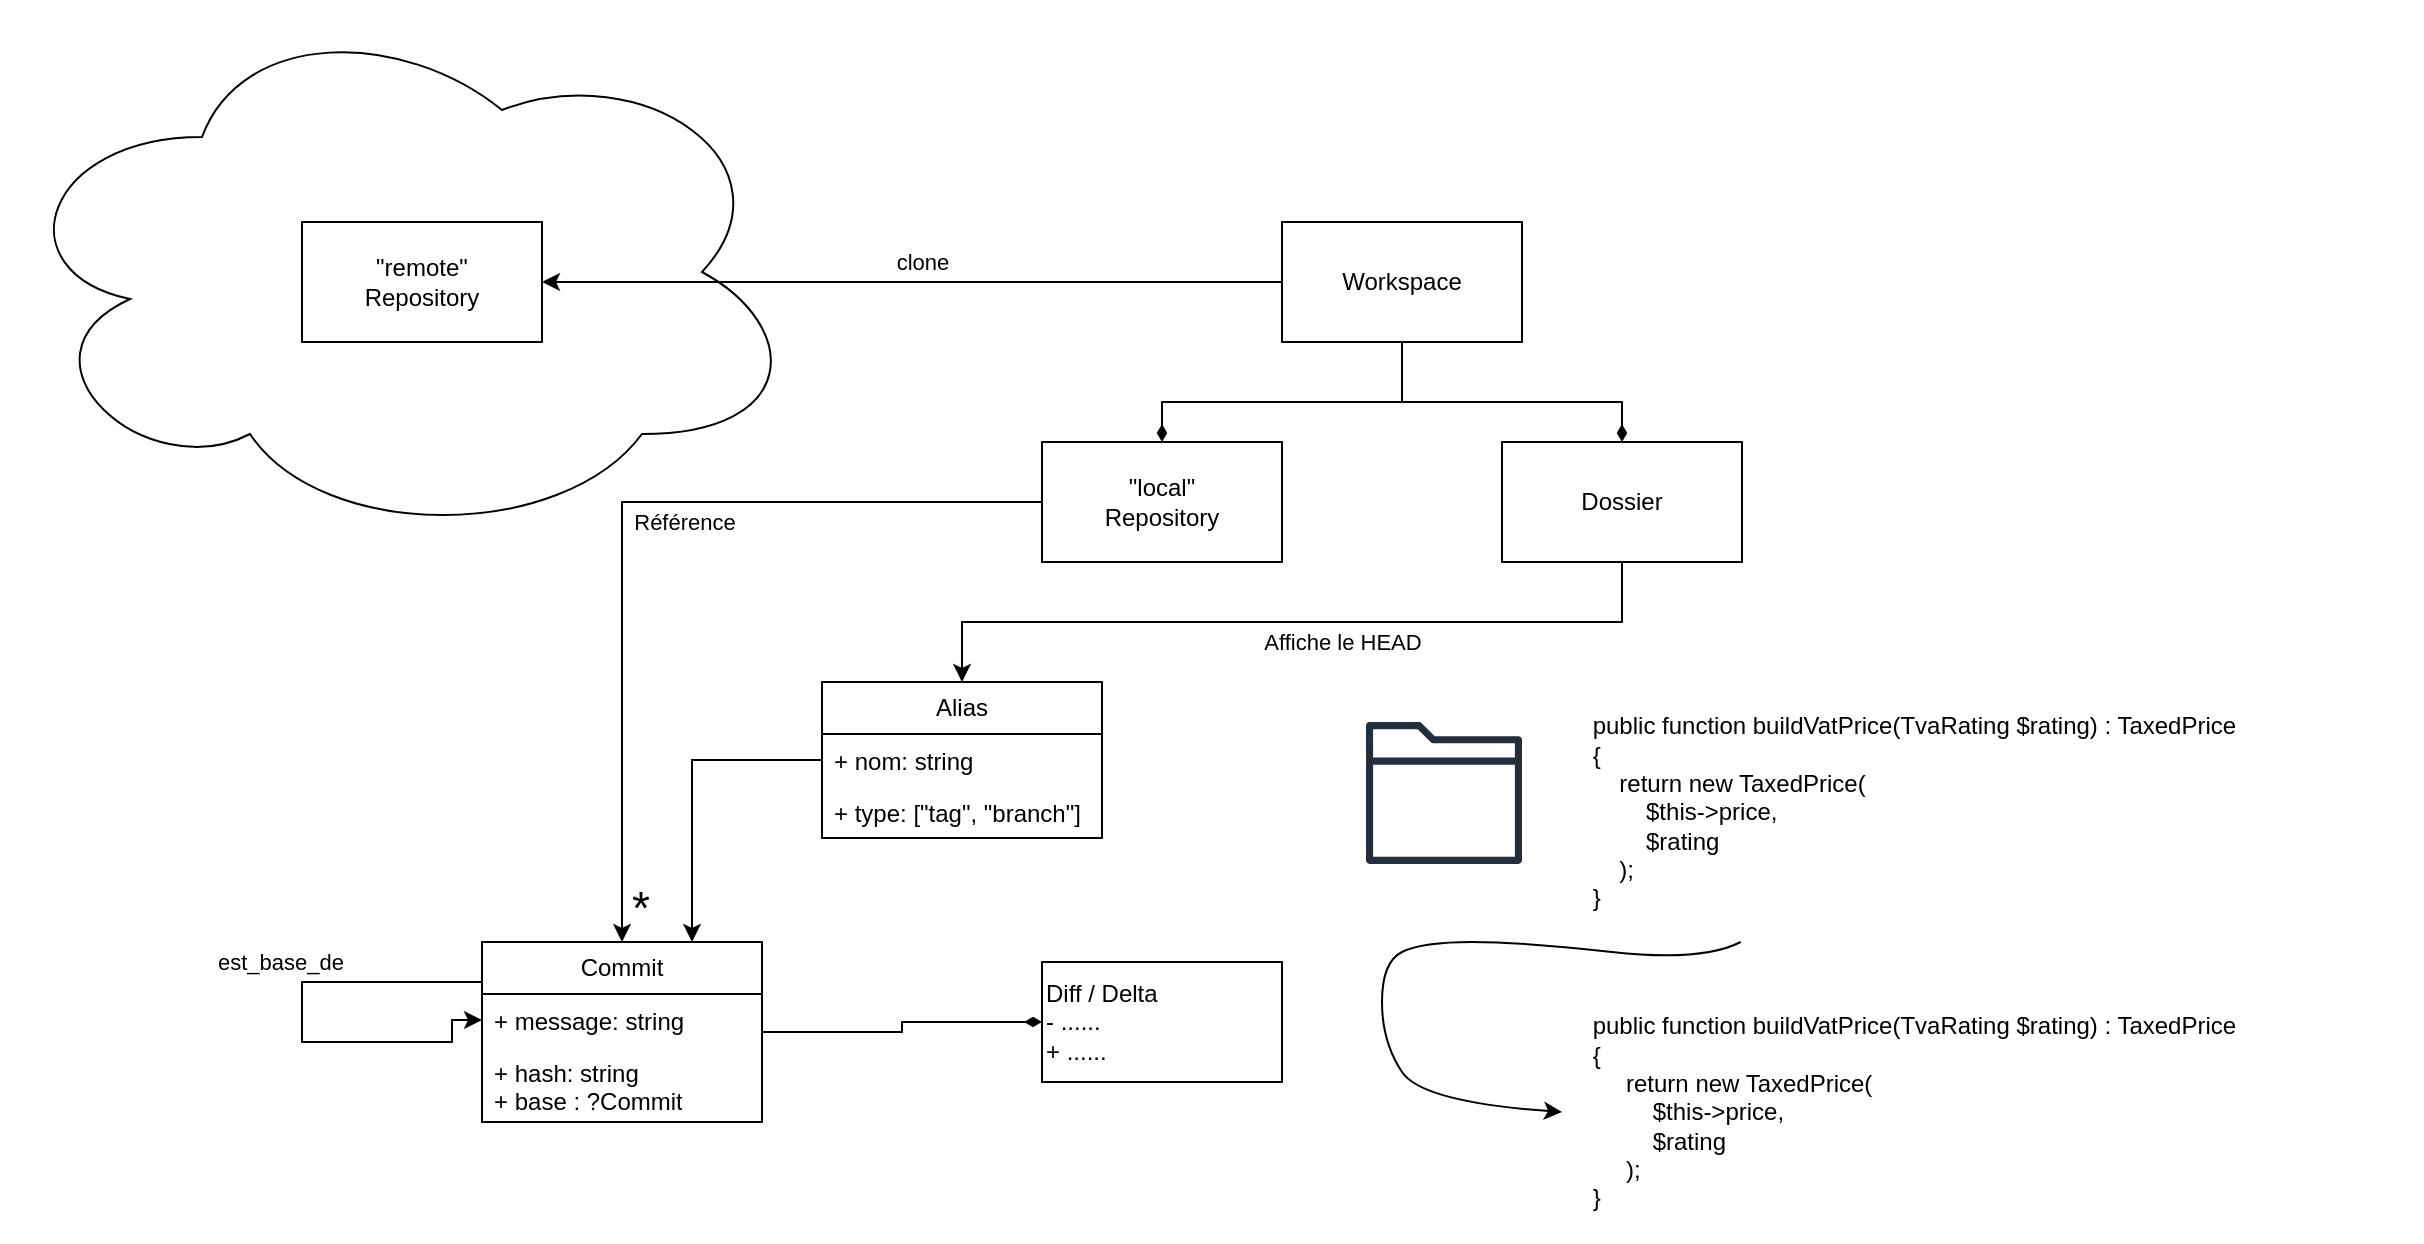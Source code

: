 <mxfile version="26.1.3">
  <diagram name="Page-1" id="CJNvdbnC-WFA5yAV2EWq">
    <mxGraphModel dx="1728" dy="963" grid="1" gridSize="10" guides="1" tooltips="1" connect="1" arrows="1" fold="1" page="1" pageScale="1" pageWidth="1169" pageHeight="827" math="0" shadow="0">
      <root>
        <mxCell id="0" />
        <mxCell id="1" parent="0" />
        <mxCell id="ytOcAr_8bvukeLFTffMP-6" value="" style="ellipse;shape=cloud;whiteSpace=wrap;html=1;" vertex="1" parent="1">
          <mxGeometry x="90" y="120" width="400" height="270" as="geometry" />
        </mxCell>
        <mxCell id="ytOcAr_8bvukeLFTffMP-21" style="edgeStyle=orthogonalEdgeStyle;rounded=0;orthogonalLoop=1;jettySize=auto;html=1;endArrow=diamondThin;endFill=1;" edge="1" parent="1" source="ytOcAr_8bvukeLFTffMP-1" target="ytOcAr_8bvukeLFTffMP-19">
          <mxGeometry relative="1" as="geometry" />
        </mxCell>
        <mxCell id="ytOcAr_8bvukeLFTffMP-1" value="Commit" style="swimlane;fontStyle=0;childLayout=stackLayout;horizontal=1;startSize=26;fillColor=none;horizontalStack=0;resizeParent=1;resizeParentMax=0;resizeLast=0;collapsible=1;marginBottom=0;whiteSpace=wrap;html=1;" vertex="1" parent="1">
          <mxGeometry x="330" y="590" width="140" height="90" as="geometry">
            <mxRectangle x="120" y="110" width="100" height="30" as="alternateBounds" />
          </mxGeometry>
        </mxCell>
        <mxCell id="ytOcAr_8bvukeLFTffMP-2" value="+ message: string" style="text;strokeColor=none;fillColor=none;align=left;verticalAlign=top;spacingLeft=4;spacingRight=4;overflow=hidden;rotatable=0;points=[[0,0.5],[1,0.5]];portConstraint=eastwest;whiteSpace=wrap;html=1;" vertex="1" parent="ytOcAr_8bvukeLFTffMP-1">
          <mxGeometry y="26" width="140" height="26" as="geometry" />
        </mxCell>
        <mxCell id="ytOcAr_8bvukeLFTffMP-3" value="+ hash: string&lt;div&gt;+ base : ?Commit&lt;/div&gt;" style="text;strokeColor=none;fillColor=none;align=left;verticalAlign=top;spacingLeft=4;spacingRight=4;overflow=hidden;rotatable=0;points=[[0,0.5],[1,0.5]];portConstraint=eastwest;whiteSpace=wrap;html=1;" vertex="1" parent="ytOcAr_8bvukeLFTffMP-1">
          <mxGeometry y="52" width="140" height="38" as="geometry" />
        </mxCell>
        <mxCell id="ytOcAr_8bvukeLFTffMP-5" value="&quot;remote&quot;&lt;br&gt;&lt;div&gt;Repository&lt;/div&gt;" style="rounded=0;whiteSpace=wrap;html=1;" vertex="1" parent="1">
          <mxGeometry x="240" y="230" width="120" height="60" as="geometry" />
        </mxCell>
        <mxCell id="ytOcAr_8bvukeLFTffMP-8" style="edgeStyle=orthogonalEdgeStyle;rounded=0;orthogonalLoop=1;jettySize=auto;html=1;" edge="1" parent="1" source="ytOcAr_8bvukeLFTffMP-7" target="ytOcAr_8bvukeLFTffMP-5">
          <mxGeometry relative="1" as="geometry" />
        </mxCell>
        <mxCell id="ytOcAr_8bvukeLFTffMP-9" value="clone" style="edgeLabel;html=1;align=center;verticalAlign=middle;resizable=0;points=[];" vertex="1" connectable="0" parent="ytOcAr_8bvukeLFTffMP-8">
          <mxGeometry x="-0.114" y="-1" relative="1" as="geometry">
            <mxPoint x="-16" y="-9" as="offset" />
          </mxGeometry>
        </mxCell>
        <mxCell id="ytOcAr_8bvukeLFTffMP-12" style="edgeStyle=orthogonalEdgeStyle;rounded=0;orthogonalLoop=1;jettySize=auto;html=1;endArrow=diamondThin;endFill=1;" edge="1" parent="1" source="ytOcAr_8bvukeLFTffMP-7" target="ytOcAr_8bvukeLFTffMP-11">
          <mxGeometry relative="1" as="geometry">
            <Array as="points">
              <mxPoint x="790" y="320" />
              <mxPoint x="670" y="320" />
            </Array>
          </mxGeometry>
        </mxCell>
        <mxCell id="ytOcAr_8bvukeLFTffMP-13" style="edgeStyle=orthogonalEdgeStyle;rounded=0;orthogonalLoop=1;jettySize=auto;html=1;endArrow=diamondThin;endFill=1;entryX=0.5;entryY=0;entryDx=0;entryDy=0;" edge="1" parent="1" target="ytOcAr_8bvukeLFTffMP-10">
          <mxGeometry relative="1" as="geometry">
            <mxPoint x="790" y="300" as="sourcePoint" />
            <mxPoint x="900" y="350" as="targetPoint" />
            <Array as="points">
              <mxPoint x="790" y="320" />
              <mxPoint x="900" y="320" />
            </Array>
          </mxGeometry>
        </mxCell>
        <mxCell id="ytOcAr_8bvukeLFTffMP-7" value="Workspace" style="rounded=0;whiteSpace=wrap;html=1;" vertex="1" parent="1">
          <mxGeometry x="730" y="230" width="120" height="60" as="geometry" />
        </mxCell>
        <mxCell id="ytOcAr_8bvukeLFTffMP-37" style="edgeStyle=orthogonalEdgeStyle;rounded=0;orthogonalLoop=1;jettySize=auto;html=1;" edge="1" parent="1" source="ytOcAr_8bvukeLFTffMP-10" target="ytOcAr_8bvukeLFTffMP-32">
          <mxGeometry relative="1" as="geometry">
            <Array as="points">
              <mxPoint x="900" y="430" />
              <mxPoint x="570" y="430" />
            </Array>
          </mxGeometry>
        </mxCell>
        <mxCell id="ytOcAr_8bvukeLFTffMP-38" value="Affiche le HEAD" style="edgeLabel;html=1;align=center;verticalAlign=middle;resizable=0;points=[];" connectable="0" vertex="1" parent="ytOcAr_8bvukeLFTffMP-37">
          <mxGeometry x="-0.139" relative="1" as="geometry">
            <mxPoint x="-2" y="10" as="offset" />
          </mxGeometry>
        </mxCell>
        <mxCell id="ytOcAr_8bvukeLFTffMP-10" value="Dossier" style="rounded=0;whiteSpace=wrap;html=1;" vertex="1" parent="1">
          <mxGeometry x="840" y="340" width="120" height="60" as="geometry" />
        </mxCell>
        <mxCell id="ytOcAr_8bvukeLFTffMP-22" style="edgeStyle=orthogonalEdgeStyle;rounded=0;orthogonalLoop=1;jettySize=auto;html=1;" edge="1" parent="1" source="ytOcAr_8bvukeLFTffMP-11" target="ytOcAr_8bvukeLFTffMP-1">
          <mxGeometry relative="1" as="geometry" />
        </mxCell>
        <mxCell id="ytOcAr_8bvukeLFTffMP-23" value="Référence" style="edgeLabel;html=1;align=center;verticalAlign=middle;resizable=0;points=[];" connectable="0" vertex="1" parent="ytOcAr_8bvukeLFTffMP-22">
          <mxGeometry x="-0.319" y="-1" relative="1" as="geometry">
            <mxPoint x="-33" y="11" as="offset" />
          </mxGeometry>
        </mxCell>
        <mxCell id="ytOcAr_8bvukeLFTffMP-24" value="*" style="edgeLabel;html=1;align=center;verticalAlign=middle;resizable=0;points=[];fontSize=23;" connectable="0" vertex="1" parent="ytOcAr_8bvukeLFTffMP-22">
          <mxGeometry x="0.796" y="2" relative="1" as="geometry">
            <mxPoint x="7" y="27" as="offset" />
          </mxGeometry>
        </mxCell>
        <mxCell id="ytOcAr_8bvukeLFTffMP-11" value="&quot;local&quot;&lt;br&gt;Repository" style="rounded=0;whiteSpace=wrap;html=1;" vertex="1" parent="1">
          <mxGeometry x="610" y="340" width="120" height="60" as="geometry" />
        </mxCell>
        <mxCell id="ytOcAr_8bvukeLFTffMP-14" value="" style="sketch=0;outlineConnect=0;fontColor=#232F3E;gradientColor=none;fillColor=#232F3D;strokeColor=none;dashed=0;verticalLabelPosition=bottom;verticalAlign=top;align=center;html=1;fontSize=12;fontStyle=0;aspect=fixed;pointerEvents=1;shape=mxgraph.aws4.folder;" vertex="1" parent="1">
          <mxGeometry x="772" y="480" width="78" height="71" as="geometry" />
        </mxCell>
        <mxCell id="ytOcAr_8bvukeLFTffMP-16" value="&lt;div&gt;&amp;nbsp; &amp;nbsp; public function buildVatPrice(TvaRating $rating) : TaxedPrice&lt;/div&gt;&lt;div&gt;&amp;nbsp; &amp;nbsp; {&lt;/div&gt;&lt;div&gt;&amp;nbsp; &amp;nbsp; &amp;nbsp; &amp;nbsp; return new TaxedPrice(&lt;/div&gt;&lt;div&gt;&amp;nbsp; &amp;nbsp; &amp;nbsp; &amp;nbsp; &amp;nbsp; &amp;nbsp; $this-&amp;gt;price,&lt;/div&gt;&lt;div&gt;&amp;nbsp; &amp;nbsp; &amp;nbsp; &amp;nbsp; &amp;nbsp; &amp;nbsp; $rating&lt;/div&gt;&lt;div&gt;&amp;nbsp; &amp;nbsp; &amp;nbsp; &amp;nbsp; );&lt;/div&gt;&lt;div&gt;&amp;nbsp; &amp;nbsp; }&lt;/div&gt;" style="text;html=1;align=left;verticalAlign=middle;whiteSpace=wrap;rounded=0;" vertex="1" parent="1">
          <mxGeometry x="870" y="460" width="430" height="130" as="geometry" />
        </mxCell>
        <mxCell id="ytOcAr_8bvukeLFTffMP-17" value="&lt;div&gt;&amp;nbsp; &amp;nbsp; public function buildVatPrice(TvaRating $rating) : TaxedPrice&lt;/div&gt;&lt;div&gt;&amp;nbsp; &amp;nbsp; {&lt;/div&gt;&lt;div&gt;&amp;nbsp; &amp;nbsp; &amp;nbsp; &amp;nbsp; &amp;nbsp;return new TaxedPrice(&lt;/div&gt;&lt;div&gt;&amp;nbsp; &amp;nbsp; &amp;nbsp; &amp;nbsp; &amp;nbsp; &amp;nbsp; &amp;nbsp;$this-&amp;gt;price,&lt;/div&gt;&lt;div&gt;&amp;nbsp; &amp;nbsp; &amp;nbsp; &amp;nbsp; &amp;nbsp; &amp;nbsp; &amp;nbsp;$rating&lt;/div&gt;&lt;div&gt;&amp;nbsp; &amp;nbsp; &amp;nbsp; &amp;nbsp; &amp;nbsp;);&lt;/div&gt;&lt;div&gt;&amp;nbsp; &amp;nbsp; }&lt;/div&gt;" style="text;html=1;align=left;verticalAlign=middle;whiteSpace=wrap;rounded=0;" vertex="1" parent="1">
          <mxGeometry x="870" y="610" width="430" height="130" as="geometry" />
        </mxCell>
        <mxCell id="ytOcAr_8bvukeLFTffMP-18" value="" style="curved=1;endArrow=classic;html=1;rounded=0;entryX=0;entryY=0.5;entryDx=0;entryDy=0;" edge="1" parent="1" source="ytOcAr_8bvukeLFTffMP-16" target="ytOcAr_8bvukeLFTffMP-17">
          <mxGeometry width="50" height="50" relative="1" as="geometry">
            <mxPoint x="860" y="630" as="sourcePoint" />
            <mxPoint x="910" y="580" as="targetPoint" />
            <Array as="points">
              <mxPoint x="940" y="600" />
              <mxPoint x="850" y="590" />
              <mxPoint x="800" y="590" />
              <mxPoint x="780" y="600" />
              <mxPoint x="780" y="640" />
              <mxPoint x="800" y="670" />
            </Array>
          </mxGeometry>
        </mxCell>
        <mxCell id="ytOcAr_8bvukeLFTffMP-19" value="Diff / Delta&lt;div&gt;- ......&lt;br&gt;+ ......&lt;/div&gt;" style="rounded=0;whiteSpace=wrap;html=1;align=left;" vertex="1" parent="1">
          <mxGeometry x="610" y="600" width="120" height="60" as="geometry" />
        </mxCell>
        <mxCell id="ytOcAr_8bvukeLFTffMP-25" style="edgeStyle=orthogonalEdgeStyle;rounded=0;orthogonalLoop=1;jettySize=auto;html=1;exitX=0;exitY=0.25;exitDx=0;exitDy=0;" edge="1" parent="1" source="ytOcAr_8bvukeLFTffMP-1" target="ytOcAr_8bvukeLFTffMP-1">
          <mxGeometry relative="1" as="geometry">
            <mxPoint x="245" y="658" as="sourcePoint" />
            <mxPoint x="315" y="667.984" as="targetPoint" />
            <Array as="points">
              <mxPoint x="330" y="610" />
              <mxPoint x="240" y="610" />
              <mxPoint x="240" y="640" />
              <mxPoint x="315" y="640" />
              <mxPoint x="315" y="629" />
            </Array>
          </mxGeometry>
        </mxCell>
        <mxCell id="ytOcAr_8bvukeLFTffMP-26" value="est_base_de" style="edgeLabel;html=1;align=center;verticalAlign=middle;resizable=0;points=[];" connectable="0" vertex="1" parent="ytOcAr_8bvukeLFTffMP-25">
          <mxGeometry x="0.173" y="1" relative="1" as="geometry">
            <mxPoint x="-20" y="-39" as="offset" />
          </mxGeometry>
        </mxCell>
        <mxCell id="ytOcAr_8bvukeLFTffMP-36" style="edgeStyle=orthogonalEdgeStyle;rounded=0;orthogonalLoop=1;jettySize=auto;html=1;entryX=0.75;entryY=0;entryDx=0;entryDy=0;" edge="1" parent="1" source="ytOcAr_8bvukeLFTffMP-32" target="ytOcAr_8bvukeLFTffMP-1">
          <mxGeometry relative="1" as="geometry" />
        </mxCell>
        <mxCell id="ytOcAr_8bvukeLFTffMP-32" value="Alias" style="swimlane;fontStyle=0;childLayout=stackLayout;horizontal=1;startSize=26;fillColor=none;horizontalStack=0;resizeParent=1;resizeParentMax=0;resizeLast=0;collapsible=1;marginBottom=0;whiteSpace=wrap;html=1;" vertex="1" parent="1">
          <mxGeometry x="500" y="460" width="140" height="78" as="geometry" />
        </mxCell>
        <mxCell id="ytOcAr_8bvukeLFTffMP-33" value="+ nom: string" style="text;strokeColor=none;fillColor=none;align=left;verticalAlign=top;spacingLeft=4;spacingRight=4;overflow=hidden;rotatable=0;points=[[0,0.5],[1,0.5]];portConstraint=eastwest;whiteSpace=wrap;html=1;" vertex="1" parent="ytOcAr_8bvukeLFTffMP-32">
          <mxGeometry y="26" width="140" height="26" as="geometry" />
        </mxCell>
        <mxCell id="ytOcAr_8bvukeLFTffMP-35" value="+ type: [&quot;tag&quot;, &quot;branch&quot;]" style="text;strokeColor=none;fillColor=none;align=left;verticalAlign=top;spacingLeft=4;spacingRight=4;overflow=hidden;rotatable=0;points=[[0,0.5],[1,0.5]];portConstraint=eastwest;whiteSpace=wrap;html=1;" vertex="1" parent="ytOcAr_8bvukeLFTffMP-32">
          <mxGeometry y="52" width="140" height="26" as="geometry" />
        </mxCell>
      </root>
    </mxGraphModel>
  </diagram>
</mxfile>
